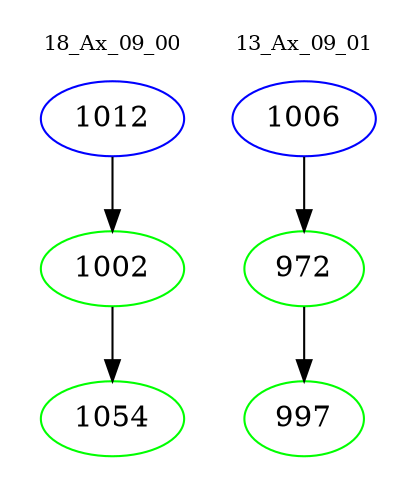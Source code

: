 digraph{
subgraph cluster_0 {
color = white
label = "18_Ax_09_00";
fontsize=10;
T0_1012 [label="1012", color="blue"]
T0_1012 -> T0_1002 [color="black"]
T0_1002 [label="1002", color="green"]
T0_1002 -> T0_1054 [color="black"]
T0_1054 [label="1054", color="green"]
}
subgraph cluster_1 {
color = white
label = "13_Ax_09_01";
fontsize=10;
T1_1006 [label="1006", color="blue"]
T1_1006 -> T1_972 [color="black"]
T1_972 [label="972", color="green"]
T1_972 -> T1_997 [color="black"]
T1_997 [label="997", color="green"]
}
}
